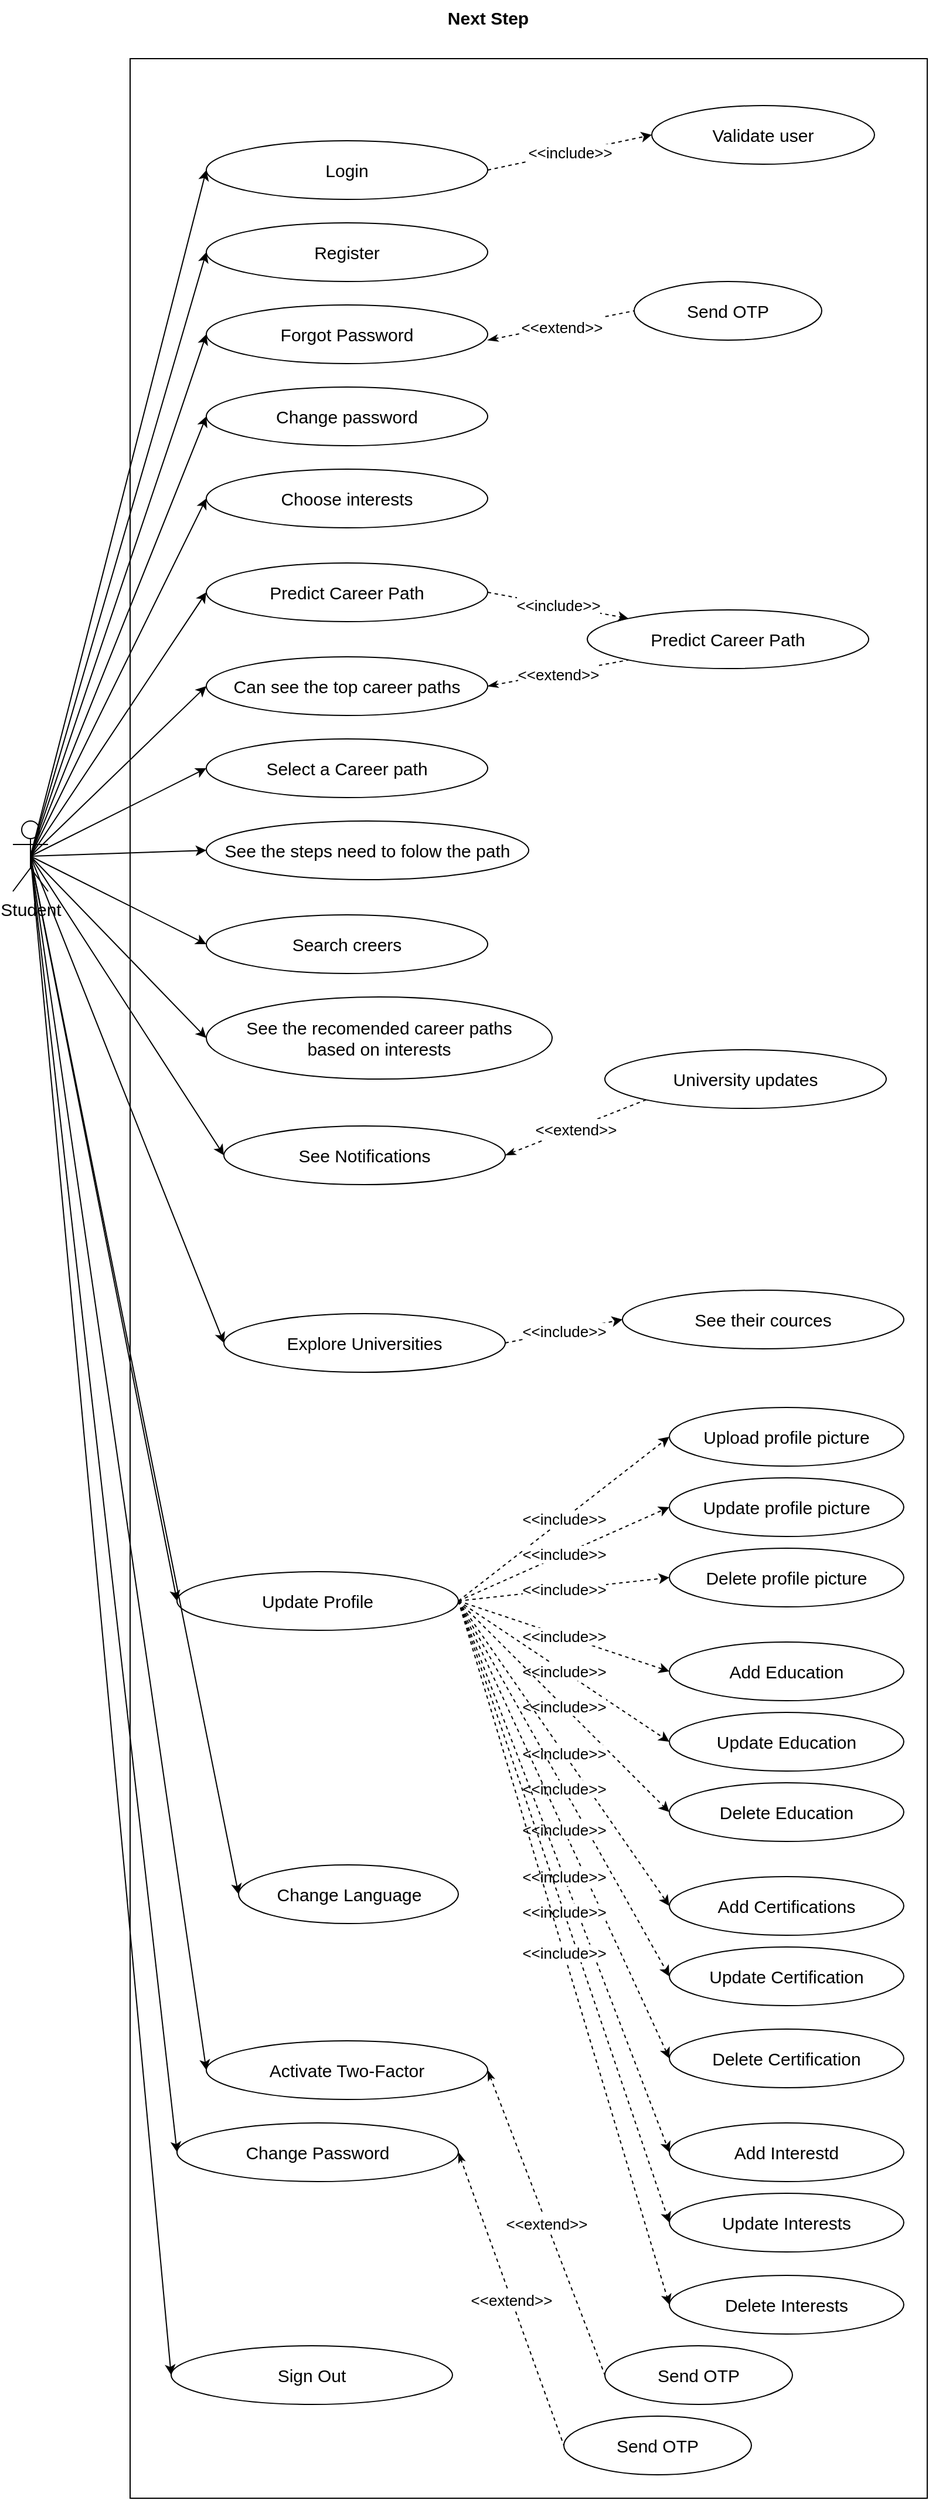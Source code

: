 <mxfile>
    <diagram id="2UZ3SYDk-odGKClvxXBn" name="Page-1">
        <mxGraphModel dx="1724" dy="970" grid="1" gridSize="10" guides="1" tooltips="1" connect="1" arrows="1" fold="1" page="1" pageScale="1" pageWidth="850" pageHeight="1100" math="0" shadow="0">
            <root>
                <mxCell id="0"/>
                <mxCell id="1" parent="0"/>
                <mxCell id="3" value="" style="rounded=0;whiteSpace=wrap;html=1;movable=0;resizable=0;rotatable=0;deletable=0;editable=0;connectable=0;" vertex="1" parent="1">
                    <mxGeometry x="120" y="80" width="680" height="2080" as="geometry"/>
                </mxCell>
                <mxCell id="4" value="&lt;b&gt;&lt;font style=&quot;font-size: 15px;&quot;&gt;Next Step&lt;/font&gt;&lt;/b&gt;" style="text;html=1;strokeColor=none;fillColor=none;align=center;verticalAlign=middle;whiteSpace=wrap;rounded=0;" vertex="1" parent="1">
                    <mxGeometry x="373" y="30" width="105" height="30" as="geometry"/>
                </mxCell>
                <mxCell id="5" value="Student" style="shape=umlActor;verticalLabelPosition=bottom;verticalAlign=top;html=1;outlineConnect=0;fontSize=15;" vertex="1" parent="1">
                    <mxGeometry x="20" y="730" width="30" height="60" as="geometry"/>
                </mxCell>
                <mxCell id="6" value="Login" style="ellipse;whiteSpace=wrap;html=1;fontSize=15;" vertex="1" parent="1">
                    <mxGeometry x="185" y="150" width="240" height="50" as="geometry"/>
                </mxCell>
                <mxCell id="7" value="Register" style="ellipse;whiteSpace=wrap;html=1;fontSize=15;" vertex="1" parent="1">
                    <mxGeometry x="185" y="220" width="240" height="50" as="geometry"/>
                </mxCell>
                <mxCell id="8" value="Forgot Password" style="ellipse;whiteSpace=wrap;html=1;fontSize=15;" vertex="1" parent="1">
                    <mxGeometry x="185" y="290" width="240" height="50" as="geometry"/>
                </mxCell>
                <mxCell id="9" value="Change password" style="ellipse;whiteSpace=wrap;html=1;fontSize=15;" vertex="1" parent="1">
                    <mxGeometry x="185" y="360" width="240" height="50" as="geometry"/>
                </mxCell>
                <mxCell id="10" value="Choose interests" style="ellipse;whiteSpace=wrap;html=1;fontSize=15;" vertex="1" parent="1">
                    <mxGeometry x="185" y="430" width="240" height="50" as="geometry"/>
                </mxCell>
                <mxCell id="11" value="Send OTP" style="ellipse;whiteSpace=wrap;html=1;fontSize=15;" vertex="1" parent="1">
                    <mxGeometry x="550" y="270" width="160" height="50" as="geometry"/>
                </mxCell>
                <mxCell id="13" value="" style="endArrow=none;html=1;fontSize=15;entryX=0;entryY=0.5;entryDx=0;entryDy=0;dashed=1;endFill=0;startArrow=classicThin;startFill=1;" edge="1" parent="1" target="11">
                    <mxGeometry relative="1" as="geometry">
                        <mxPoint x="425" y="320" as="sourcePoint"/>
                        <mxPoint x="585" y="320" as="targetPoint"/>
                    </mxGeometry>
                </mxCell>
                <mxCell id="14" value="&lt;font style=&quot;font-size: 13px;&quot;&gt;&amp;lt;&amp;lt;extend&amp;gt;&amp;gt;&lt;/font&gt;" style="edgeLabel;resizable=0;html=1;align=center;verticalAlign=middle;fontSize=15;" connectable="0" vertex="1" parent="13">
                    <mxGeometry relative="1" as="geometry"/>
                </mxCell>
                <mxCell id="16" value="Predict Career Path" style="ellipse;whiteSpace=wrap;html=1;fontSize=15;" vertex="1" parent="1">
                    <mxGeometry x="185" y="510" width="240" height="50" as="geometry"/>
                </mxCell>
                <mxCell id="17" value="Can see the top career paths" style="ellipse;whiteSpace=wrap;html=1;fontSize=15;" vertex="1" parent="1">
                    <mxGeometry x="185" y="590" width="240" height="50" as="geometry"/>
                </mxCell>
                <mxCell id="18" value="Predict Career Path" style="ellipse;whiteSpace=wrap;html=1;fontSize=15;" vertex="1" parent="1">
                    <mxGeometry x="510" y="550" width="240" height="50" as="geometry"/>
                </mxCell>
                <mxCell id="19" value="" style="endArrow=classic;html=1;dashed=1;fontSize=13;exitX=1;exitY=0.5;exitDx=0;exitDy=0;entryX=0;entryY=0;entryDx=0;entryDy=0;" edge="1" parent="1" source="16" target="18">
                    <mxGeometry relative="1" as="geometry">
                        <mxPoint x="420" y="480" as="sourcePoint"/>
                        <mxPoint x="580" y="480" as="targetPoint"/>
                    </mxGeometry>
                </mxCell>
                <mxCell id="20" value="&lt;font style=&quot;font-size: 13px;&quot;&gt;&amp;lt;&amp;lt;include&amp;gt;&amp;gt;&lt;/font&gt;" style="edgeLabel;resizable=0;html=1;align=center;verticalAlign=middle;fontSize=13;" connectable="0" vertex="1" parent="19">
                    <mxGeometry relative="1" as="geometry"/>
                </mxCell>
                <mxCell id="22" value="" style="endArrow=none;html=1;fontSize=15;entryX=0;entryY=1;entryDx=0;entryDy=0;dashed=1;endFill=0;startArrow=classicThin;startFill=1;exitX=1;exitY=0.5;exitDx=0;exitDy=0;" edge="1" parent="1" source="17" target="18">
                    <mxGeometry relative="1" as="geometry">
                        <mxPoint x="450" y="695" as="sourcePoint"/>
                        <mxPoint x="535" y="620" as="targetPoint"/>
                    </mxGeometry>
                </mxCell>
                <mxCell id="23" value="&lt;font style=&quot;font-size: 13px;&quot;&gt;&amp;lt;&amp;lt;extend&amp;gt;&amp;gt;&lt;/font&gt;" style="edgeLabel;resizable=0;html=1;align=center;verticalAlign=middle;fontSize=15;" connectable="0" vertex="1" parent="22">
                    <mxGeometry relative="1" as="geometry"/>
                </mxCell>
                <mxCell id="25" value="" style="endArrow=classic;html=1;fontSize=13;exitX=0.5;exitY=0.5;exitDx=0;exitDy=0;exitPerimeter=0;entryX=0;entryY=0.5;entryDx=0;entryDy=0;" edge="1" parent="1" source="5" target="6">
                    <mxGeometry width="50" height="50" relative="1" as="geometry">
                        <mxPoint x="490" y="230" as="sourcePoint"/>
                        <mxPoint x="540" y="180" as="targetPoint"/>
                    </mxGeometry>
                </mxCell>
                <mxCell id="26" value="" style="endArrow=classic;html=1;fontSize=13;exitX=0.5;exitY=0.5;exitDx=0;exitDy=0;exitPerimeter=0;entryX=0;entryY=0.5;entryDx=0;entryDy=0;" edge="1" parent="1" source="5" target="7">
                    <mxGeometry width="50" height="50" relative="1" as="geometry">
                        <mxPoint x="45.0" y="240" as="sourcePoint"/>
                        <mxPoint x="195.0" y="185" as="targetPoint"/>
                    </mxGeometry>
                </mxCell>
                <mxCell id="27" value="" style="endArrow=classic;html=1;fontSize=13;exitX=0.5;exitY=0.5;exitDx=0;exitDy=0;exitPerimeter=0;entryX=0;entryY=0.5;entryDx=0;entryDy=0;" edge="1" parent="1" source="5" target="8">
                    <mxGeometry width="50" height="50" relative="1" as="geometry">
                        <mxPoint x="55.0" y="250" as="sourcePoint"/>
                        <mxPoint x="205.0" y="195" as="targetPoint"/>
                    </mxGeometry>
                </mxCell>
                <mxCell id="28" value="" style="endArrow=classic;html=1;fontSize=13;exitX=0.5;exitY=0.5;exitDx=0;exitDy=0;exitPerimeter=0;entryX=0;entryY=0.5;entryDx=0;entryDy=0;" edge="1" parent="1" source="5" target="9">
                    <mxGeometry width="50" height="50" relative="1" as="geometry">
                        <mxPoint x="65.0" y="260" as="sourcePoint"/>
                        <mxPoint x="215.0" y="205" as="targetPoint"/>
                    </mxGeometry>
                </mxCell>
                <mxCell id="29" value="" style="endArrow=classic;html=1;fontSize=13;exitX=0.5;exitY=0.5;exitDx=0;exitDy=0;exitPerimeter=0;entryX=0;entryY=0.5;entryDx=0;entryDy=0;" edge="1" parent="1" source="5" target="10">
                    <mxGeometry width="50" height="50" relative="1" as="geometry">
                        <mxPoint x="75.0" y="270" as="sourcePoint"/>
                        <mxPoint x="225.0" y="215" as="targetPoint"/>
                    </mxGeometry>
                </mxCell>
                <mxCell id="30" value="" style="endArrow=classic;html=1;fontSize=13;exitX=0.5;exitY=0.5;exitDx=0;exitDy=0;exitPerimeter=0;entryX=0;entryY=0.5;entryDx=0;entryDy=0;" edge="1" parent="1" source="5" target="16">
                    <mxGeometry width="50" height="50" relative="1" as="geometry">
                        <mxPoint x="85.0" y="280" as="sourcePoint"/>
                        <mxPoint x="235.0" y="225" as="targetPoint"/>
                    </mxGeometry>
                </mxCell>
                <mxCell id="31" value="" style="endArrow=classic;html=1;fontSize=13;exitX=0.5;exitY=0.5;exitDx=0;exitDy=0;exitPerimeter=0;entryX=0;entryY=0.5;entryDx=0;entryDy=0;" edge="1" parent="1" source="5" target="17">
                    <mxGeometry width="50" height="50" relative="1" as="geometry">
                        <mxPoint x="95.0" y="290" as="sourcePoint"/>
                        <mxPoint x="245.0" y="235" as="targetPoint"/>
                    </mxGeometry>
                </mxCell>
                <mxCell id="32" value="Select a Career path" style="ellipse;whiteSpace=wrap;html=1;fontSize=15;" vertex="1" parent="1">
                    <mxGeometry x="185" y="660" width="240" height="50" as="geometry"/>
                </mxCell>
                <mxCell id="33" value="" style="endArrow=classic;html=1;fontSize=13;exitX=0.5;exitY=0.5;exitDx=0;exitDy=0;exitPerimeter=0;entryX=0;entryY=0.5;entryDx=0;entryDy=0;" edge="1" parent="1" target="32" source="5">
                    <mxGeometry width="50" height="50" relative="1" as="geometry">
                        <mxPoint x="35" y="300" as="sourcePoint"/>
                        <mxPoint x="245.0" y="305" as="targetPoint"/>
                    </mxGeometry>
                </mxCell>
                <mxCell id="34" value="See the steps need to folow the path" style="ellipse;whiteSpace=wrap;html=1;fontSize=15;" vertex="1" parent="1">
                    <mxGeometry x="185" y="730" width="275" height="50" as="geometry"/>
                </mxCell>
                <mxCell id="35" value="" style="endArrow=classic;html=1;fontSize=13;exitX=0.5;exitY=0.5;exitDx=0;exitDy=0;exitPerimeter=0;entryX=0;entryY=0.5;entryDx=0;entryDy=0;" edge="1" parent="1" target="34" source="5">
                    <mxGeometry width="50" height="50" relative="1" as="geometry">
                        <mxPoint x="35" y="370" as="sourcePoint"/>
                        <mxPoint x="245.0" y="375" as="targetPoint"/>
                    </mxGeometry>
                </mxCell>
                <mxCell id="36" value="Search creers" style="ellipse;whiteSpace=wrap;html=1;fontSize=15;" vertex="1" parent="1">
                    <mxGeometry x="185" y="810" width="240" height="50" as="geometry"/>
                </mxCell>
                <mxCell id="37" value="" style="endArrow=classic;html=1;fontSize=13;exitX=0.5;exitY=0.5;exitDx=0;exitDy=0;exitPerimeter=0;entryX=0;entryY=0.5;entryDx=0;entryDy=0;" edge="1" parent="1" target="36" source="5">
                    <mxGeometry width="50" height="50" relative="1" as="geometry">
                        <mxPoint x="35" y="450" as="sourcePoint"/>
                        <mxPoint x="245.0" y="455" as="targetPoint"/>
                    </mxGeometry>
                </mxCell>
                <mxCell id="38" value="See the recomended career paths &lt;br&gt;based on interests" style="ellipse;whiteSpace=wrap;html=1;fontSize=15;" vertex="1" parent="1">
                    <mxGeometry x="185" y="880" width="295" height="70" as="geometry"/>
                </mxCell>
                <mxCell id="39" value="" style="endArrow=classic;html=1;fontSize=13;exitX=0.5;exitY=0.5;exitDx=0;exitDy=0;exitPerimeter=0;entryX=0;entryY=0.5;entryDx=0;entryDy=0;" edge="1" parent="1" target="38" source="5">
                    <mxGeometry width="50" height="50" relative="1" as="geometry">
                        <mxPoint x="35" y="540" as="sourcePoint"/>
                        <mxPoint x="245.0" y="545" as="targetPoint"/>
                    </mxGeometry>
                </mxCell>
                <mxCell id="40" value="See Notifications" style="ellipse;whiteSpace=wrap;html=1;fontSize=15;" vertex="1" parent="1">
                    <mxGeometry x="200" y="990" width="240" height="50" as="geometry"/>
                </mxCell>
                <mxCell id="41" value="" style="endArrow=classic;html=1;fontSize=13;exitX=0.5;exitY=0.5;exitDx=0;exitDy=0;exitPerimeter=0;entryX=0;entryY=0.5;entryDx=0;entryDy=0;" edge="1" parent="1" target="40" source="5">
                    <mxGeometry width="50" height="50" relative="1" as="geometry">
                        <mxPoint x="50" y="630" as="sourcePoint"/>
                        <mxPoint x="260.0" y="635" as="targetPoint"/>
                    </mxGeometry>
                </mxCell>
                <mxCell id="42" value="University updates" style="ellipse;whiteSpace=wrap;html=1;fontSize=15;" vertex="1" parent="1">
                    <mxGeometry x="525" y="925" width="240" height="50" as="geometry"/>
                </mxCell>
                <mxCell id="43" value="" style="endArrow=none;html=1;fontSize=15;entryX=0;entryY=1;entryDx=0;entryDy=0;dashed=1;endFill=0;startArrow=classicThin;startFill=1;exitX=1;exitY=0.5;exitDx=0;exitDy=0;" edge="1" parent="1" target="42" source="40">
                    <mxGeometry relative="1" as="geometry">
                        <mxPoint x="440" y="990" as="sourcePoint"/>
                        <mxPoint x="550" y="995" as="targetPoint"/>
                    </mxGeometry>
                </mxCell>
                <mxCell id="44" value="&lt;font style=&quot;font-size: 13px;&quot;&gt;&amp;lt;&amp;lt;extend&amp;gt;&amp;gt;&lt;/font&gt;" style="edgeLabel;resizable=0;html=1;align=center;verticalAlign=middle;fontSize=15;" connectable="0" vertex="1" parent="43">
                    <mxGeometry relative="1" as="geometry"/>
                </mxCell>
                <mxCell id="45" value="Explore Universities" style="ellipse;whiteSpace=wrap;html=1;fontSize=15;" vertex="1" parent="1">
                    <mxGeometry x="200" y="1150" width="240" height="50" as="geometry"/>
                </mxCell>
                <mxCell id="46" value="" style="endArrow=classic;html=1;fontSize=13;entryX=0;entryY=0.5;entryDx=0;entryDy=0;exitX=0.5;exitY=0.5;exitDx=0;exitDy=0;exitPerimeter=0;" edge="1" parent="1" target="45" source="5">
                    <mxGeometry width="50" height="50" relative="1" as="geometry">
                        <mxPoint x="50" y="790" as="sourcePoint"/>
                        <mxPoint x="260.0" y="795" as="targetPoint"/>
                    </mxGeometry>
                </mxCell>
                <mxCell id="47" value="See their cources" style="ellipse;whiteSpace=wrap;html=1;fontSize=15;" vertex="1" parent="1">
                    <mxGeometry x="540" y="1130" width="240" height="50" as="geometry"/>
                </mxCell>
                <mxCell id="49" value="" style="endArrow=classic;html=1;dashed=1;fontSize=13;exitX=1;exitY=0.5;exitDx=0;exitDy=0;entryX=0;entryY=0.5;entryDx=0;entryDy=0;" edge="1" parent="1" source="45" target="47">
                    <mxGeometry relative="1" as="geometry">
                        <mxPoint x="425" y="1220" as="sourcePoint"/>
                        <mxPoint x="544.647" y="1242.427" as="targetPoint"/>
                    </mxGeometry>
                </mxCell>
                <mxCell id="50" value="&lt;font style=&quot;font-size: 13px;&quot;&gt;&amp;lt;&amp;lt;include&amp;gt;&amp;gt;&lt;/font&gt;" style="edgeLabel;resizable=0;html=1;align=center;verticalAlign=middle;fontSize=13;" connectable="0" vertex="1" parent="49">
                    <mxGeometry relative="1" as="geometry"/>
                </mxCell>
                <mxCell id="51" value="Validate user" style="ellipse;whiteSpace=wrap;html=1;fontSize=15;" vertex="1" parent="1">
                    <mxGeometry x="565" y="120" width="190" height="50" as="geometry"/>
                </mxCell>
                <mxCell id="52" value="" style="endArrow=classic;html=1;dashed=1;fontSize=13;exitX=1;exitY=0.5;exitDx=0;exitDy=0;entryX=0;entryY=0.5;entryDx=0;entryDy=0;" edge="1" parent="1" target="51" source="6">
                    <mxGeometry relative="1" as="geometry">
                        <mxPoint x="445" y="155" as="sourcePoint"/>
                        <mxPoint x="610" y="60" as="targetPoint"/>
                    </mxGeometry>
                </mxCell>
                <mxCell id="53" value="&lt;font style=&quot;font-size: 13px;&quot;&gt;&amp;lt;&amp;lt;include&amp;gt;&amp;gt;&lt;/font&gt;" style="edgeLabel;resizable=0;html=1;align=center;verticalAlign=middle;fontSize=13;" connectable="0" vertex="1" parent="52">
                    <mxGeometry relative="1" as="geometry"/>
                </mxCell>
                <mxCell id="57" value="Update Profile" style="ellipse;whiteSpace=wrap;html=1;fontSize=15;" vertex="1" parent="1">
                    <mxGeometry x="160" y="1370" width="240" height="50" as="geometry"/>
                </mxCell>
                <mxCell id="58" value="" style="endArrow=classic;html=1;fontSize=13;exitX=0.5;exitY=0.5;exitDx=0;exitDy=0;exitPerimeter=0;entryX=0;entryY=0.5;entryDx=0;entryDy=0;" edge="1" parent="1" target="57" source="5">
                    <mxGeometry width="50" height="50" relative="1" as="geometry">
                        <mxPoint x="50" y="890" as="sourcePoint"/>
                        <mxPoint x="260.0" y="895" as="targetPoint"/>
                    </mxGeometry>
                </mxCell>
                <mxCell id="59" value="Upload profile picture" style="ellipse;whiteSpace=wrap;html=1;fontSize=15;" vertex="1" parent="1">
                    <mxGeometry x="580" y="1230" width="200" height="50" as="geometry"/>
                </mxCell>
                <mxCell id="60" value="" style="endArrow=classic;html=1;dashed=1;fontSize=13;exitX=1;exitY=0.5;exitDx=0;exitDy=0;entryX=0;entryY=0.5;entryDx=0;entryDy=0;" edge="1" parent="1" target="59" source="57">
                    <mxGeometry relative="1" as="geometry">
                        <mxPoint x="440.0" y="1275" as="sourcePoint"/>
                        <mxPoint x="544.647" y="1342.427" as="targetPoint"/>
                    </mxGeometry>
                </mxCell>
                <mxCell id="61" value="&lt;font style=&quot;font-size: 13px;&quot;&gt;&amp;lt;&amp;lt;include&amp;gt;&amp;gt;&lt;/font&gt;" style="edgeLabel;resizable=0;html=1;align=center;verticalAlign=middle;fontSize=13;" connectable="0" vertex="1" parent="60">
                    <mxGeometry relative="1" as="geometry"/>
                </mxCell>
                <mxCell id="62" value="Update profile picture" style="ellipse;whiteSpace=wrap;html=1;fontSize=15;" vertex="1" parent="1">
                    <mxGeometry x="580" y="1290" width="200" height="50" as="geometry"/>
                </mxCell>
                <mxCell id="63" value="" style="endArrow=classic;html=1;dashed=1;fontSize=13;exitX=1;exitY=0.5;exitDx=0;exitDy=0;entryX=0;entryY=0.5;entryDx=0;entryDy=0;" edge="1" parent="1" target="62" source="57">
                    <mxGeometry relative="1" as="geometry">
                        <mxPoint x="440.0" y="1335" as="sourcePoint"/>
                        <mxPoint x="544.647" y="1402.427" as="targetPoint"/>
                    </mxGeometry>
                </mxCell>
                <mxCell id="64" value="&lt;font style=&quot;font-size: 13px;&quot;&gt;&amp;lt;&amp;lt;include&amp;gt;&amp;gt;&lt;/font&gt;" style="edgeLabel;resizable=0;html=1;align=center;verticalAlign=middle;fontSize=13;" connectable="0" vertex="1" parent="63">
                    <mxGeometry relative="1" as="geometry"/>
                </mxCell>
                <mxCell id="65" value="Delete profile picture" style="ellipse;whiteSpace=wrap;html=1;fontSize=15;" vertex="1" parent="1">
                    <mxGeometry x="580" y="1350" width="200" height="50" as="geometry"/>
                </mxCell>
                <mxCell id="66" value="" style="endArrow=classic;html=1;dashed=1;fontSize=13;exitX=1;exitY=0.5;exitDx=0;exitDy=0;entryX=0;entryY=0.5;entryDx=0;entryDy=0;" edge="1" parent="1" target="65" source="57">
                    <mxGeometry relative="1" as="geometry">
                        <mxPoint x="440.0" y="1395" as="sourcePoint"/>
                        <mxPoint x="544.647" y="1462.427" as="targetPoint"/>
                    </mxGeometry>
                </mxCell>
                <mxCell id="67" value="&lt;font style=&quot;font-size: 13px;&quot;&gt;&amp;lt;&amp;lt;include&amp;gt;&amp;gt;&lt;/font&gt;" style="edgeLabel;resizable=0;html=1;align=center;verticalAlign=middle;fontSize=13;" connectable="0" vertex="1" parent="66">
                    <mxGeometry relative="1" as="geometry"/>
                </mxCell>
                <mxCell id="68" value="Add Education" style="ellipse;whiteSpace=wrap;html=1;fontSize=15;" vertex="1" parent="1">
                    <mxGeometry x="580" y="1430" width="200" height="50" as="geometry"/>
                </mxCell>
                <mxCell id="69" value="" style="endArrow=classic;html=1;dashed=1;fontSize=13;exitX=1;exitY=0.5;exitDx=0;exitDy=0;entryX=0;entryY=0.5;entryDx=0;entryDy=0;" edge="1" parent="1" target="68" source="57">
                    <mxGeometry relative="1" as="geometry">
                        <mxPoint x="440.0" y="1475" as="sourcePoint"/>
                        <mxPoint x="544.647" y="1542.427" as="targetPoint"/>
                    </mxGeometry>
                </mxCell>
                <mxCell id="70" value="&lt;font style=&quot;font-size: 13px;&quot;&gt;&amp;lt;&amp;lt;include&amp;gt;&amp;gt;&lt;/font&gt;" style="edgeLabel;resizable=0;html=1;align=center;verticalAlign=middle;fontSize=13;" connectable="0" vertex="1" parent="69">
                    <mxGeometry relative="1" as="geometry"/>
                </mxCell>
                <mxCell id="71" value="Update Education" style="ellipse;whiteSpace=wrap;html=1;fontSize=15;" vertex="1" parent="1">
                    <mxGeometry x="580" y="1490" width="200" height="50" as="geometry"/>
                </mxCell>
                <mxCell id="72" value="" style="endArrow=classic;html=1;dashed=1;fontSize=13;exitX=1;exitY=0.5;exitDx=0;exitDy=0;entryX=0;entryY=0.5;entryDx=0;entryDy=0;" edge="1" parent="1" target="71" source="57">
                    <mxGeometry relative="1" as="geometry">
                        <mxPoint x="440.0" y="1535" as="sourcePoint"/>
                        <mxPoint x="544.647" y="1602.427" as="targetPoint"/>
                    </mxGeometry>
                </mxCell>
                <mxCell id="73" value="&lt;font style=&quot;font-size: 13px;&quot;&gt;&amp;lt;&amp;lt;include&amp;gt;&amp;gt;&lt;/font&gt;" style="edgeLabel;resizable=0;html=1;align=center;verticalAlign=middle;fontSize=13;" connectable="0" vertex="1" parent="72">
                    <mxGeometry relative="1" as="geometry"/>
                </mxCell>
                <mxCell id="74" value="Delete Education" style="ellipse;whiteSpace=wrap;html=1;fontSize=15;" vertex="1" parent="1">
                    <mxGeometry x="580" y="1550" width="200" height="50" as="geometry"/>
                </mxCell>
                <mxCell id="75" value="" style="endArrow=classic;html=1;dashed=1;fontSize=13;exitX=1;exitY=0.5;exitDx=0;exitDy=0;entryX=0;entryY=0.5;entryDx=0;entryDy=0;" edge="1" parent="1" target="74" source="57">
                    <mxGeometry relative="1" as="geometry">
                        <mxPoint x="440.0" y="1595" as="sourcePoint"/>
                        <mxPoint x="544.647" y="1662.427" as="targetPoint"/>
                    </mxGeometry>
                </mxCell>
                <mxCell id="76" value="&lt;font style=&quot;font-size: 13px;&quot;&gt;&amp;lt;&amp;lt;include&amp;gt;&amp;gt;&lt;/font&gt;" style="edgeLabel;resizable=0;html=1;align=center;verticalAlign=middle;fontSize=13;" connectable="0" vertex="1" parent="75">
                    <mxGeometry relative="1" as="geometry"/>
                </mxCell>
                <mxCell id="77" value="Add Certifications" style="ellipse;whiteSpace=wrap;html=1;fontSize=15;" vertex="1" parent="1">
                    <mxGeometry x="580" y="1630" width="200" height="50" as="geometry"/>
                </mxCell>
                <mxCell id="78" value="" style="endArrow=classic;html=1;dashed=1;fontSize=13;exitX=1;exitY=0.5;exitDx=0;exitDy=0;entryX=0;entryY=0.5;entryDx=0;entryDy=0;" edge="1" parent="1" target="77" source="57">
                    <mxGeometry relative="1" as="geometry">
                        <mxPoint x="440.0" y="1675" as="sourcePoint"/>
                        <mxPoint x="544.647" y="1742.427" as="targetPoint"/>
                    </mxGeometry>
                </mxCell>
                <mxCell id="79" value="&lt;font style=&quot;font-size: 13px;&quot;&gt;&amp;lt;&amp;lt;include&amp;gt;&amp;gt;&lt;/font&gt;" style="edgeLabel;resizable=0;html=1;align=center;verticalAlign=middle;fontSize=13;" connectable="0" vertex="1" parent="78">
                    <mxGeometry relative="1" as="geometry"/>
                </mxCell>
                <mxCell id="80" value="Update Certification" style="ellipse;whiteSpace=wrap;html=1;fontSize=15;" vertex="1" parent="1">
                    <mxGeometry x="580" y="1690" width="200" height="50" as="geometry"/>
                </mxCell>
                <mxCell id="81" value="" style="endArrow=classic;html=1;dashed=1;fontSize=13;exitX=1;exitY=0.5;exitDx=0;exitDy=0;entryX=0;entryY=0.5;entryDx=0;entryDy=0;" edge="1" parent="1" target="80" source="57">
                    <mxGeometry relative="1" as="geometry">
                        <mxPoint x="440.0" y="1735" as="sourcePoint"/>
                        <mxPoint x="544.647" y="1802.427" as="targetPoint"/>
                    </mxGeometry>
                </mxCell>
                <mxCell id="82" value="&lt;font style=&quot;font-size: 13px;&quot;&gt;&amp;lt;&amp;lt;include&amp;gt;&amp;gt;&lt;/font&gt;" style="edgeLabel;resizable=0;html=1;align=center;verticalAlign=middle;fontSize=13;" connectable="0" vertex="1" parent="81">
                    <mxGeometry relative="1" as="geometry"/>
                </mxCell>
                <mxCell id="83" value="Delete Certification" style="ellipse;whiteSpace=wrap;html=1;fontSize=15;" vertex="1" parent="1">
                    <mxGeometry x="580" y="1760" width="200" height="50" as="geometry"/>
                </mxCell>
                <mxCell id="84" value="" style="endArrow=classic;html=1;dashed=1;fontSize=13;exitX=1;exitY=0.5;exitDx=0;exitDy=0;entryX=0;entryY=0.5;entryDx=0;entryDy=0;" edge="1" parent="1" target="83" source="57">
                    <mxGeometry relative="1" as="geometry">
                        <mxPoint x="440.0" y="1805" as="sourcePoint"/>
                        <mxPoint x="544.647" y="1872.427" as="targetPoint"/>
                    </mxGeometry>
                </mxCell>
                <mxCell id="85" value="&lt;font style=&quot;font-size: 13px;&quot;&gt;&amp;lt;&amp;lt;include&amp;gt;&amp;gt;&lt;/font&gt;" style="edgeLabel;resizable=0;html=1;align=center;verticalAlign=middle;fontSize=13;" connectable="0" vertex="1" parent="84">
                    <mxGeometry relative="1" as="geometry"/>
                </mxCell>
                <mxCell id="86" value="Add Interestd" style="ellipse;whiteSpace=wrap;html=1;fontSize=15;" vertex="1" parent="1">
                    <mxGeometry x="580" y="1840" width="200" height="50" as="geometry"/>
                </mxCell>
                <mxCell id="87" value="" style="endArrow=classic;html=1;dashed=1;fontSize=13;exitX=1;exitY=0.5;exitDx=0;exitDy=0;entryX=0;entryY=0.5;entryDx=0;entryDy=0;" edge="1" parent="1" target="86" source="57">
                    <mxGeometry relative="1" as="geometry">
                        <mxPoint x="440.0" y="1885" as="sourcePoint"/>
                        <mxPoint x="544.647" y="1952.427" as="targetPoint"/>
                    </mxGeometry>
                </mxCell>
                <mxCell id="88" value="&lt;font style=&quot;font-size: 13px;&quot;&gt;&amp;lt;&amp;lt;include&amp;gt;&amp;gt;&lt;/font&gt;" style="edgeLabel;resizable=0;html=1;align=center;verticalAlign=middle;fontSize=13;" connectable="0" vertex="1" parent="87">
                    <mxGeometry relative="1" as="geometry"/>
                </mxCell>
                <mxCell id="89" value="Update Interests" style="ellipse;whiteSpace=wrap;html=1;fontSize=15;" vertex="1" parent="1">
                    <mxGeometry x="580" y="1900" width="200" height="50" as="geometry"/>
                </mxCell>
                <mxCell id="90" value="" style="endArrow=classic;html=1;dashed=1;fontSize=13;exitX=1;exitY=0.5;exitDx=0;exitDy=0;entryX=0;entryY=0.5;entryDx=0;entryDy=0;" edge="1" parent="1" target="89" source="57">
                    <mxGeometry relative="1" as="geometry">
                        <mxPoint x="440.0" y="1945" as="sourcePoint"/>
                        <mxPoint x="544.647" y="2012.427" as="targetPoint"/>
                    </mxGeometry>
                </mxCell>
                <mxCell id="91" value="&lt;font style=&quot;font-size: 13px;&quot;&gt;&amp;lt;&amp;lt;include&amp;gt;&amp;gt;&lt;/font&gt;" style="edgeLabel;resizable=0;html=1;align=center;verticalAlign=middle;fontSize=13;" connectable="0" vertex="1" parent="90">
                    <mxGeometry relative="1" as="geometry"/>
                </mxCell>
                <mxCell id="92" value="Delete Interests" style="ellipse;whiteSpace=wrap;html=1;fontSize=15;" vertex="1" parent="1">
                    <mxGeometry x="580" y="1970" width="200" height="50" as="geometry"/>
                </mxCell>
                <mxCell id="93" value="" style="endArrow=classic;html=1;dashed=1;fontSize=13;exitX=1;exitY=0.5;exitDx=0;exitDy=0;entryX=0;entryY=0.5;entryDx=0;entryDy=0;" edge="1" parent="1" target="92" source="57">
                    <mxGeometry relative="1" as="geometry">
                        <mxPoint x="440.0" y="2015" as="sourcePoint"/>
                        <mxPoint x="544.647" y="2082.427" as="targetPoint"/>
                    </mxGeometry>
                </mxCell>
                <mxCell id="94" value="&lt;font style=&quot;font-size: 13px;&quot;&gt;&amp;lt;&amp;lt;include&amp;gt;&amp;gt;&lt;/font&gt;" style="edgeLabel;resizable=0;html=1;align=center;verticalAlign=middle;fontSize=13;" connectable="0" vertex="1" parent="93">
                    <mxGeometry relative="1" as="geometry"/>
                </mxCell>
                <mxCell id="95" value="Change Language" style="ellipse;whiteSpace=wrap;html=1;fontSize=15;" vertex="1" parent="1">
                    <mxGeometry x="212.5" y="1620" width="187.5" height="50" as="geometry"/>
                </mxCell>
                <mxCell id="96" value="" style="endArrow=classic;html=1;fontSize=13;entryX=0;entryY=0.5;entryDx=0;entryDy=0;exitX=0.5;exitY=0.5;exitDx=0;exitDy=0;exitPerimeter=0;" edge="1" parent="1" target="95" source="5">
                    <mxGeometry width="50" height="50" relative="1" as="geometry">
                        <mxPoint x="40" y="710" as="sourcePoint"/>
                        <mxPoint x="245.0" y="955" as="targetPoint"/>
                    </mxGeometry>
                </mxCell>
                <mxCell id="97" value="Change Password" style="ellipse;whiteSpace=wrap;html=1;fontSize=15;" vertex="1" parent="1">
                    <mxGeometry x="160" y="1840" width="240" height="50" as="geometry"/>
                </mxCell>
                <mxCell id="98" value="" style="endArrow=classic;html=1;fontSize=13;entryX=0;entryY=0.5;entryDx=0;entryDy=0;exitX=0.5;exitY=0.5;exitDx=0;exitDy=0;exitPerimeter=0;" edge="1" parent="1" target="97" source="5">
                    <mxGeometry width="50" height="50" relative="1" as="geometry">
                        <mxPoint x="30" y="795" as="sourcePoint"/>
                        <mxPoint x="235.0" y="1040" as="targetPoint"/>
                    </mxGeometry>
                </mxCell>
                <mxCell id="99" value="Activate Two-Factor" style="ellipse;whiteSpace=wrap;html=1;fontSize=15;" vertex="1" parent="1">
                    <mxGeometry x="185" y="1770" width="240" height="50" as="geometry"/>
                </mxCell>
                <mxCell id="100" value="" style="endArrow=classic;html=1;fontSize=13;entryX=0;entryY=0.5;entryDx=0;entryDy=0;exitX=0.5;exitY=0.5;exitDx=0;exitDy=0;exitPerimeter=0;" edge="1" parent="1" target="99" source="5">
                    <mxGeometry width="50" height="50" relative="1" as="geometry">
                        <mxPoint x="30" y="910" as="sourcePoint"/>
                        <mxPoint x="235.0" y="1155" as="targetPoint"/>
                    </mxGeometry>
                </mxCell>
                <mxCell id="101" value="Send OTP" style="ellipse;whiteSpace=wrap;html=1;fontSize=15;rotation=0;" vertex="1" parent="1">
                    <mxGeometry x="525" y="2030" width="160" height="50" as="geometry"/>
                </mxCell>
                <mxCell id="102" value="" style="endArrow=none;html=1;fontSize=15;entryX=0;entryY=0.5;entryDx=0;entryDy=0;dashed=1;endFill=0;startArrow=classicThin;startFill=1;exitX=1;exitY=0.5;exitDx=0;exitDy=0;" edge="1" parent="1" target="101" source="99">
                    <mxGeometry relative="1" as="geometry">
                        <mxPoint x="250" y="2000" as="sourcePoint"/>
                        <mxPoint x="410" y="2000" as="targetPoint"/>
                    </mxGeometry>
                </mxCell>
                <mxCell id="103" value="&lt;font style=&quot;font-size: 13px;&quot;&gt;&amp;lt;&amp;lt;extend&amp;gt;&amp;gt;&lt;/font&gt;" style="edgeLabel;resizable=0;html=1;align=center;verticalAlign=middle;fontSize=15;" connectable="0" vertex="1" parent="102">
                    <mxGeometry relative="1" as="geometry"/>
                </mxCell>
                <mxCell id="104" value="Send OTP" style="ellipse;whiteSpace=wrap;html=1;fontSize=15;" vertex="1" parent="1">
                    <mxGeometry x="490" y="2090" width="160" height="50" as="geometry"/>
                </mxCell>
                <mxCell id="105" value="" style="endArrow=none;html=1;fontSize=15;entryX=0;entryY=0.5;entryDx=0;entryDy=0;dashed=1;endFill=0;startArrow=classicThin;startFill=1;exitX=1;exitY=0.5;exitDx=0;exitDy=0;" edge="1" parent="1" target="104" source="97">
                    <mxGeometry relative="1" as="geometry">
                        <mxPoint x="250" y="2070" as="sourcePoint"/>
                        <mxPoint x="410" y="2070" as="targetPoint"/>
                    </mxGeometry>
                </mxCell>
                <mxCell id="106" value="&lt;font style=&quot;font-size: 13px;&quot;&gt;&amp;lt;&amp;lt;extend&amp;gt;&amp;gt;&lt;/font&gt;" style="edgeLabel;resizable=0;html=1;align=center;verticalAlign=middle;fontSize=15;" connectable="0" vertex="1" parent="105">
                    <mxGeometry relative="1" as="geometry"/>
                </mxCell>
                <mxCell id="107" value="Sign Out" style="ellipse;whiteSpace=wrap;html=1;fontSize=15;" vertex="1" parent="1">
                    <mxGeometry x="155" y="2030" width="240" height="50" as="geometry"/>
                </mxCell>
                <mxCell id="108" value="" style="endArrow=classic;html=1;fontSize=13;entryX=0;entryY=0.5;entryDx=0;entryDy=0;exitX=0.5;exitY=0.5;exitDx=0;exitDy=0;exitPerimeter=0;" edge="1" parent="1" target="107" source="5">
                    <mxGeometry width="50" height="50" relative="1" as="geometry">
                        <mxPoint x="50" y="740" as="sourcePoint"/>
                        <mxPoint x="230.0" y="1230" as="targetPoint"/>
                    </mxGeometry>
                </mxCell>
            </root>
        </mxGraphModel>
    </diagram>
</mxfile>